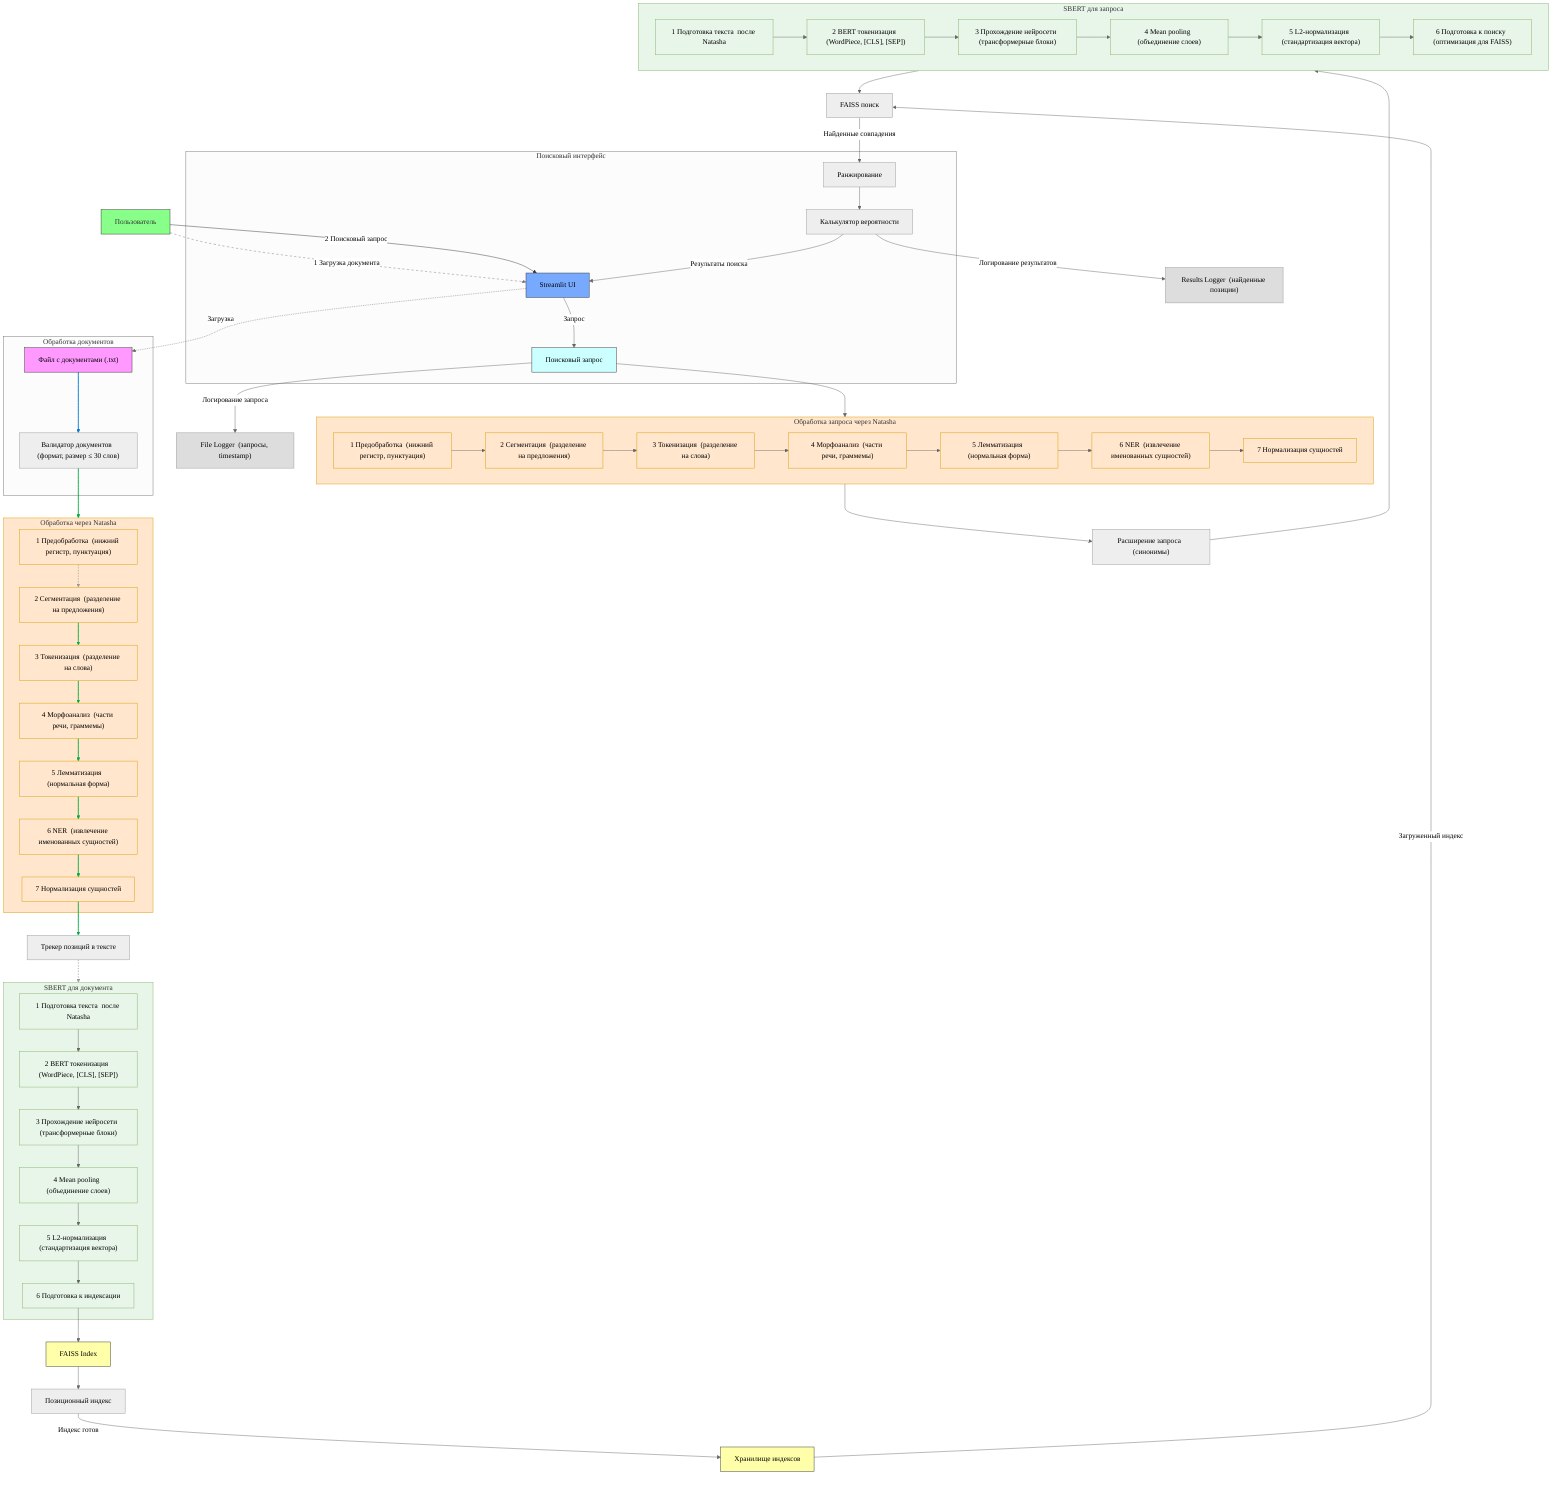 %%{init: {'theme': 'neutral', 'themeVariables': { 'fontFamily': 'Fira Code'}}}%%
flowchart TD
    U[Пользователь] -->|1 Загрузка документа| G
    U -->|2 Поисковый запрос| G
    
    subgraph s1["Обработка документов"]
        A["Файл с документами (.txt)"] --> B0["Валидатор документов  (формат, размер ≤ 30 слов)"]
    end
    
    B0 --> natasha_doc
    
    %% Детализация обработки документа через Natasha
    subgraph natasha_doc["Обработка через Natasha"]
        ND1["1 Предобработка  (нижний регистр, пунктуация)"]
        ND2["2 Сегментация  (разделение на предложения)"]
        ND3["3 Токенизация  (разделение на слова)"]
        ND4["4 Морфоанализ  (части речи, граммемы)"]
        ND5["5 Лемматизация  (нормальная форма)"]
        ND6["6 NER  (извлечение именованных сущностей)"]
        ND7["7 Нормализация сущностей"]
        
        ND1 --> ND2
        ND2 --> ND3
        ND3 --> ND4
        ND4 --> ND5
        ND5 --> ND6
        ND6 --> ND7
    end
    
    ND7 --> C1
    
    C1["Трекер позиций  в тексте"] --> sbert_doc
    
    %% Детализация SBERT для документа
    subgraph sbert_doc["SBERT для документа"]
        SD1["1 Подготовка текста  после Natasha"]
        SD2["2 BERT токенизация  (WordPiece, [CLS], [SEP])"]
        SD3["3 Прохождение нейросети  (трансформерные блоки)"]
        SD4["4 Mean pooling  (объединение слоев)"]
        SD5["5 L2-нормализация  (стандартизация вектора)"]
        SD6["6 Подготовка к индексации"]
        
        SD1 --> SD2
        SD2 --> SD3
        SD3 --> SD4
        SD4 --> SD5
        SD5 --> SD6
    end
    
    SD6 --> F
    
    F["FAISS Index"] --> F1["Позиционный индекс"]
    F1 -->|Индекс готов| F2[Хранилище индексов]
    
    subgraph subGraph2["Поисковый интерфейс"]
        G["Streamlit UI"]
        H["Поисковый запрос"]
        I["Ранжирование"] --> I1["Калькулятор  вероятности"]
    end
    
    %% Логирование
    L1["File Logger  (запросы, timestamp)"]
    L2["Results Logger  (найденные позиции)"]
    
    %% Поток загрузки документа (синий)
    G -.->|Загрузка| A
    
    %% Поток поискового запроса (зеленый)
    G -->|Запрос| H
    H -->|Логирование запроса| L1
    
    H --> natasha_query
    
    %% Детализация обработки запроса через Natasha
    subgraph natasha_query["Обработка запроса через Natasha"]
        HN1["1 Предобработка  (нижний регистр, пунктуация)"]
        HN2["2 Сегментация  (разделение на предложения)"]
        HN3["3 Токенизация  (разделение на слова)"]
        HN4["4 Морфоанализ  (части речи, граммемы)"]
        HN5["5 Лемматизация  (нормальная форма)"]
        HN6["6 NER  (извлечение именованных сущностей)"]
        HN7["7 Нормализация сущностей"]
        
        HN1 --> HN2
        HN2 --> HN3
        HN3 --> HN4
        HN4 --> HN5
        HN5 --> HN6
        HN6 --> HN7
    end
    
    natasha_query --> H2
    H2["Расширение запроса  (синонимы)"] --> sbert_query
    
    %% Детализация SBERT для запроса
    subgraph sbert_query["SBERT для запроса"]
        SQ1["1 Подготовка текста  после Natasha"]
        SQ2["2 BERT токенизация  (WordPiece, [CLS], [SEP])"]
        SQ3["3 Прохождение нейросети  (трансформерные блоки)"]
        SQ4["4 Mean pooling  (объединение слоев)"]
        SQ5["5 L2-нормализация  (стандартизация вектора)"]
        SQ6["6 Подготовка к поиску  (оптимизация для FAISS)"]
        
        SQ1 --> SQ2
        SQ2 --> SQ3
        SQ3 --> SQ4
        SQ4 --> SQ5
        SQ5 --> SQ6
    end
    
    sbert_query --> FQ
    
    FQ[FAISS поиск]
    F2 -->|Загруженный индекс| FQ
    FQ -->|Найденные совпадения| I
    I1 -->|Результаты поиска| G
    I1 -->|Логирование результатов| L2
    
    %% Стили
    style U fill:#8f8,stroke:#333,color:#333
    style A fill:#f9f,stroke:#333
    style G fill:#7af,stroke:#333
    style F fill:#ffa,stroke:#333
    style F2 fill:#ffa,stroke:#333
    style H fill:#cff,stroke:#333
    style L1 fill:#ddd,stroke:#999
    style L2 fill:#ddd,stroke:#999
    
    %% Стилизация блоков Natasha
    style natasha_doc fill:#ffe6cc,stroke:#d79b00,stroke-width:1
    style natasha_query fill:#ffe6cc,stroke:#d79b00,stroke-width:1
    style ND1 fill:#ffe6cc,stroke:#d79b00,stroke-width:1
    style ND2 fill:#ffe6cc,stroke:#d79b00,stroke-width:1
    style ND3 fill:#ffe6cc,stroke:#d79b00,stroke-width:1
    style ND4 fill:#ffe6cc,stroke:#d79b00,stroke-width:1
    style ND5 fill:#ffe6cc,stroke:#d79b00,stroke-width:1
    style ND6 fill:#ffe6cc,stroke:#d79b00,stroke-width:1
    style ND7 fill:#ffe6cc,stroke:#d79b00,stroke-width:1
    style HN1 fill:#ffe6cc,stroke:#d79b00,stroke-width:1
    style HN2 fill:#ffe6cc,stroke:#d79b00,stroke-width:1
    style HN3 fill:#ffe6cc,stroke:#d79b00,stroke-width:1
    style HN4 fill:#ffe6cc,stroke:#d79b00,stroke-width:1
    style HN5 fill:#ffe6cc,stroke:#d79b00,stroke-width:1
    style HN6 fill:#ffe6cc,stroke:#d79b00,stroke-width:1
    style HN7 fill:#ffe6cc,stroke:#d79b00,stroke-width:1
    
    %% Стилизация блоков SBERT
    style sbert_doc fill:#e8f5e9,stroke:#82b366,stroke-width:1
    style sbert_query fill:#e8f5e9,stroke:#82b366,stroke-width:1
    style SD1 fill:#e8f5e9,stroke:#82b366,stroke-width:1
    style SD2 fill:#e8f5e9,stroke:#82b366,stroke-width:1
    style SD3 fill:#e8f5e9,stroke:#82b366,stroke-width:1
    style SD4 fill:#e8f5e9,stroke:#82b366,stroke-width:1
    style SD5 fill:#e8f5e9,stroke:#82b366,stroke-width:1
    style SD6 fill:#e8f5e9,stroke:#82b366,stroke-width:1
    style SQ1 fill:#e8f5e9,stroke:#82b366,stroke-width:1
    style SQ2 fill:#e8f5e9,stroke:#82b366,stroke-width:1
    style SQ3 fill:#e8f5e9,stroke:#82b366,stroke-width:1
    style SQ4 fill:#e8f5e9,stroke:#82b366,stroke-width:1
    style SQ5 fill:#e8f5e9,stroke:#82b366,stroke-width:1
    style SQ6 fill:#e8f5e9,stroke:#82b366,stroke-width:1
    
    %% Стили для потоков
    %% Поток загрузки документа (синий)
    linkStyle 0 stroke:#777,stroke-dasharray:5 5
    linkStyle 1 stroke:#333
    linkStyle 2 stroke:#0077cc,stroke-width:2
    
    %% Поток поискового запроса (зеленый) и логирования (серый)
    linkStyle 3 stroke:#00aa44,stroke-width:2
    linkStyle 4 stroke:#999999,stroke-width:1.5,stroke-dasharray:3 3
    linkStyle 5 stroke:#00aa44,stroke-width:2
    linkStyle 6 stroke:#00aa44,stroke-width:2
    linkStyle 7 stroke:#00aa44,stroke-width:2
    linkStyle 8 stroke:#00aa44,stroke-width:2
    linkStyle 9 stroke:#00aa44,stroke-width:2
    linkStyle 10 stroke:#00aa44,stroke-width:2
    linkStyle 11 stroke:#999999,stroke-width:1.5,stroke-dasharray:3 3